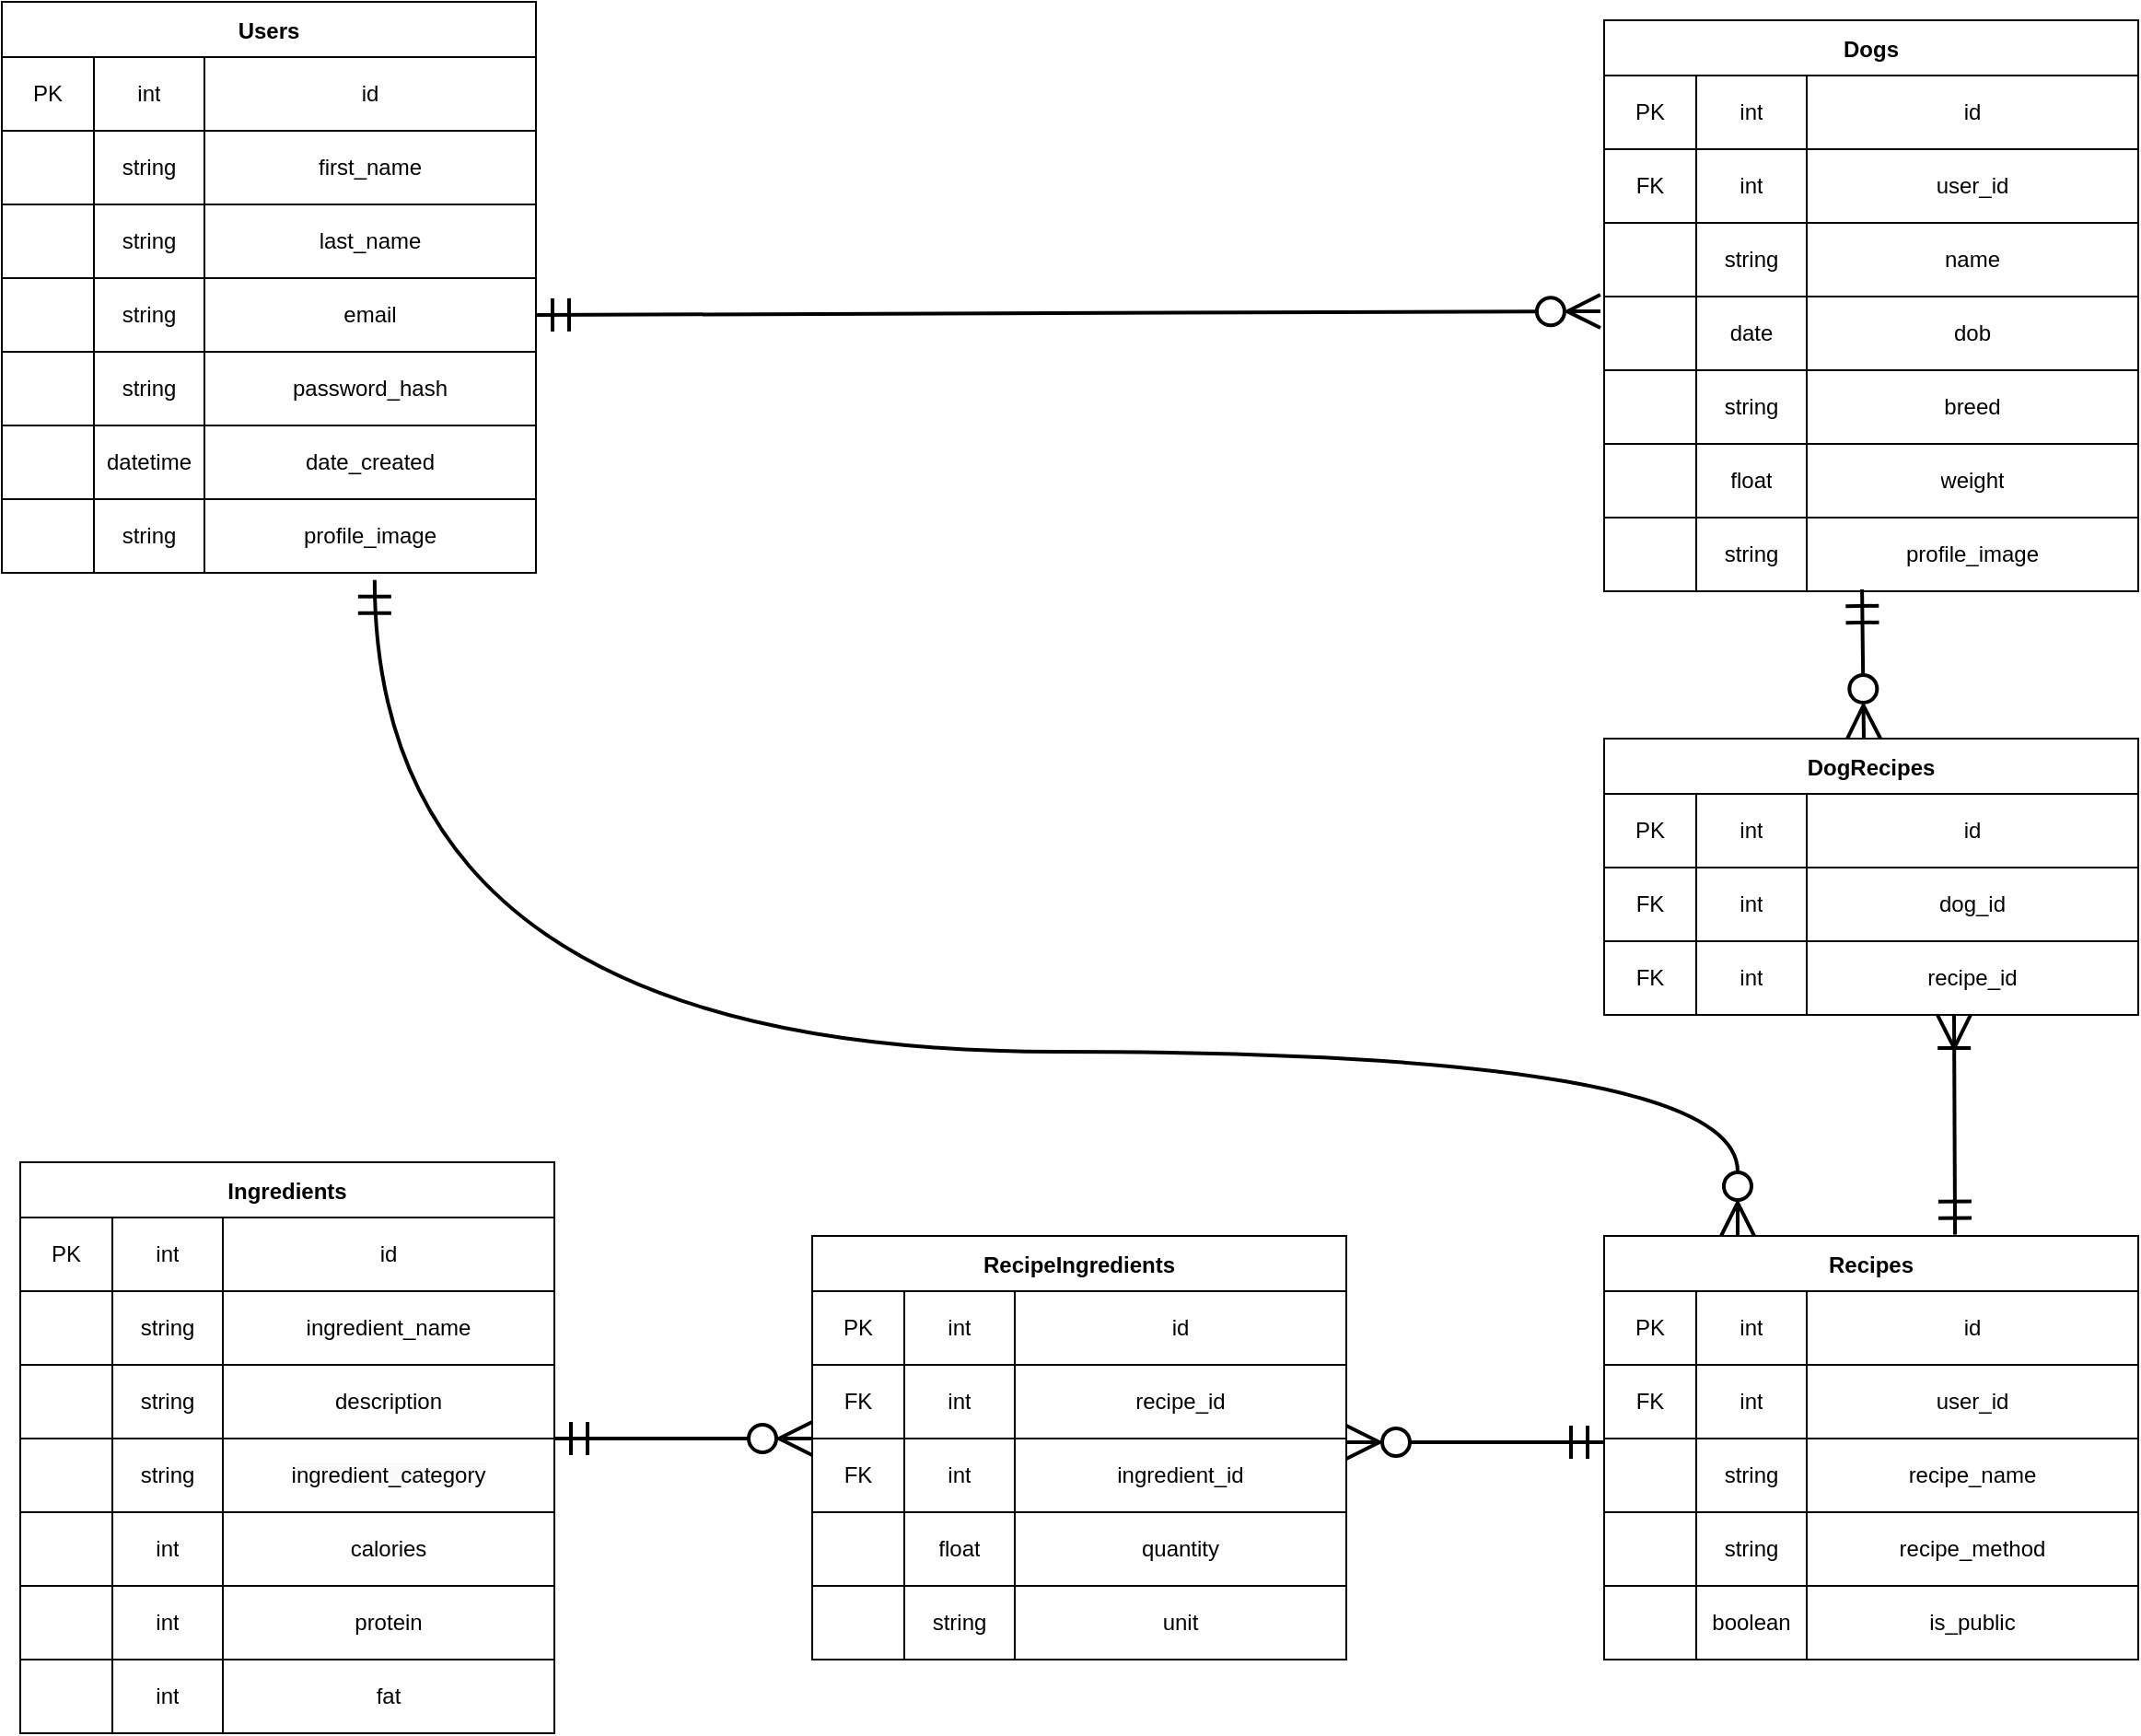 <mxfile scale="1" border="20">
    <diagram id="ZRlzHlPnW-8XgvD5kfTt" name="Page-1">
        <mxGraphModel dx="2817" dy="2120" grid="1" gridSize="10" guides="1" tooltips="1" connect="1" arrows="1" fold="1" page="1" pageScale="1" pageWidth="827" pageHeight="1169" background="#FFFFFF" math="0" shadow="0">
            <root>
                <mxCell id="0"/>
                <mxCell id="1" parent="0"/>
                <mxCell id="12" value="Users" style="shape=table;startSize=30;container=1;collapsible=0;childLayout=tableLayout;fontStyle=1;align=center;" vertex="1" parent="1">
                    <mxGeometry x="240" y="115" width="290" height="310" as="geometry"/>
                </mxCell>
                <mxCell id="13" value="" style="shape=tableRow;horizontal=0;startSize=0;swimlaneHead=0;swimlaneBody=0;top=0;left=0;bottom=0;right=0;collapsible=0;dropTarget=0;fillColor=none;points=[[0,0.5],[1,0.5]];portConstraint=eastwest;" vertex="1" parent="12">
                    <mxGeometry y="30" width="290" height="40" as="geometry"/>
                </mxCell>
                <mxCell id="14" value="PK" style="shape=partialRectangle;html=1;whiteSpace=wrap;connectable=0;fillColor=none;top=0;left=0;bottom=0;right=0;overflow=hidden;" vertex="1" parent="13">
                    <mxGeometry width="50" height="40" as="geometry">
                        <mxRectangle width="50" height="40" as="alternateBounds"/>
                    </mxGeometry>
                </mxCell>
                <mxCell id="15" value="int" style="shape=partialRectangle;html=1;whiteSpace=wrap;connectable=0;fillColor=none;top=0;left=0;bottom=0;right=0;overflow=hidden;" vertex="1" parent="13">
                    <mxGeometry x="50" width="60" height="40" as="geometry">
                        <mxRectangle width="60" height="40" as="alternateBounds"/>
                    </mxGeometry>
                </mxCell>
                <mxCell id="16" value="id" style="shape=partialRectangle;html=1;whiteSpace=wrap;connectable=0;fillColor=none;top=0;left=0;bottom=0;right=0;overflow=hidden;" vertex="1" parent="13">
                    <mxGeometry x="110" width="180" height="40" as="geometry">
                        <mxRectangle width="180" height="40" as="alternateBounds"/>
                    </mxGeometry>
                </mxCell>
                <mxCell id="17" value="" style="shape=tableRow;horizontal=0;startSize=0;swimlaneHead=0;swimlaneBody=0;top=0;left=0;bottom=0;right=0;collapsible=0;dropTarget=0;fillColor=none;points=[[0,0.5],[1,0.5]];portConstraint=eastwest;" vertex="1" parent="12">
                    <mxGeometry y="70" width="290" height="40" as="geometry"/>
                </mxCell>
                <mxCell id="18" value="" style="shape=partialRectangle;html=1;whiteSpace=wrap;connectable=0;fillColor=none;top=0;left=0;bottom=0;right=0;overflow=hidden;" vertex="1" parent="17">
                    <mxGeometry width="50" height="40" as="geometry">
                        <mxRectangle width="50" height="40" as="alternateBounds"/>
                    </mxGeometry>
                </mxCell>
                <mxCell id="19" value="string" style="shape=partialRectangle;html=1;whiteSpace=wrap;connectable=0;fillColor=none;top=0;left=0;bottom=0;right=0;overflow=hidden;" vertex="1" parent="17">
                    <mxGeometry x="50" width="60" height="40" as="geometry">
                        <mxRectangle width="60" height="40" as="alternateBounds"/>
                    </mxGeometry>
                </mxCell>
                <mxCell id="20" value="first_name" style="shape=partialRectangle;html=1;whiteSpace=wrap;connectable=0;fillColor=none;top=0;left=0;bottom=0;right=0;overflow=hidden;" vertex="1" parent="17">
                    <mxGeometry x="110" width="180" height="40" as="geometry">
                        <mxRectangle width="180" height="40" as="alternateBounds"/>
                    </mxGeometry>
                </mxCell>
                <mxCell id="21" value="" style="shape=tableRow;horizontal=0;startSize=0;swimlaneHead=0;swimlaneBody=0;top=0;left=0;bottom=0;right=0;collapsible=0;dropTarget=0;fillColor=none;points=[[0,0.5],[1,0.5]];portConstraint=eastwest;" vertex="1" parent="12">
                    <mxGeometry y="110" width="290" height="40" as="geometry"/>
                </mxCell>
                <mxCell id="22" value="" style="shape=partialRectangle;html=1;whiteSpace=wrap;connectable=0;fillColor=none;top=0;left=0;bottom=0;right=0;overflow=hidden;" vertex="1" parent="21">
                    <mxGeometry width="50" height="40" as="geometry">
                        <mxRectangle width="50" height="40" as="alternateBounds"/>
                    </mxGeometry>
                </mxCell>
                <mxCell id="23" value="string" style="shape=partialRectangle;html=1;whiteSpace=wrap;connectable=0;fillColor=none;top=0;left=0;bottom=0;right=0;overflow=hidden;" vertex="1" parent="21">
                    <mxGeometry x="50" width="60" height="40" as="geometry">
                        <mxRectangle width="60" height="40" as="alternateBounds"/>
                    </mxGeometry>
                </mxCell>
                <mxCell id="24" value="last_name" style="shape=partialRectangle;html=1;whiteSpace=wrap;connectable=0;fillColor=none;top=0;left=0;bottom=0;right=0;overflow=hidden;" vertex="1" parent="21">
                    <mxGeometry x="110" width="180" height="40" as="geometry">
                        <mxRectangle width="180" height="40" as="alternateBounds"/>
                    </mxGeometry>
                </mxCell>
                <mxCell id="25" style="shape=tableRow;horizontal=0;startSize=0;swimlaneHead=0;swimlaneBody=0;top=0;left=0;bottom=0;right=0;collapsible=0;dropTarget=0;fillColor=none;points=[[0,0.5],[1,0.5]];portConstraint=eastwest;" vertex="1" parent="12">
                    <mxGeometry y="150" width="290" height="40" as="geometry"/>
                </mxCell>
                <mxCell id="26" style="shape=partialRectangle;html=1;whiteSpace=wrap;connectable=0;fillColor=none;top=0;left=0;bottom=0;right=0;overflow=hidden;" vertex="1" parent="25">
                    <mxGeometry width="50" height="40" as="geometry">
                        <mxRectangle width="50" height="40" as="alternateBounds"/>
                    </mxGeometry>
                </mxCell>
                <mxCell id="27" value="string" style="shape=partialRectangle;html=1;whiteSpace=wrap;connectable=0;fillColor=none;top=0;left=0;bottom=0;right=0;overflow=hidden;" vertex="1" parent="25">
                    <mxGeometry x="50" width="60" height="40" as="geometry">
                        <mxRectangle width="60" height="40" as="alternateBounds"/>
                    </mxGeometry>
                </mxCell>
                <mxCell id="28" value="email" style="shape=partialRectangle;html=1;whiteSpace=wrap;connectable=0;fillColor=none;top=0;left=0;bottom=0;right=0;overflow=hidden;" vertex="1" parent="25">
                    <mxGeometry x="110" width="180" height="40" as="geometry">
                        <mxRectangle width="180" height="40" as="alternateBounds"/>
                    </mxGeometry>
                </mxCell>
                <mxCell id="29" style="shape=tableRow;horizontal=0;startSize=0;swimlaneHead=0;swimlaneBody=0;top=0;left=0;bottom=0;right=0;collapsible=0;dropTarget=0;fillColor=none;points=[[0,0.5],[1,0.5]];portConstraint=eastwest;" vertex="1" parent="12">
                    <mxGeometry y="190" width="290" height="40" as="geometry"/>
                </mxCell>
                <mxCell id="30" style="shape=partialRectangle;html=1;whiteSpace=wrap;connectable=0;fillColor=none;top=0;left=0;bottom=0;right=0;overflow=hidden;" vertex="1" parent="29">
                    <mxGeometry width="50" height="40" as="geometry">
                        <mxRectangle width="50" height="40" as="alternateBounds"/>
                    </mxGeometry>
                </mxCell>
                <mxCell id="31" value="string" style="shape=partialRectangle;html=1;whiteSpace=wrap;connectable=0;fillColor=none;top=0;left=0;bottom=0;right=0;overflow=hidden;" vertex="1" parent="29">
                    <mxGeometry x="50" width="60" height="40" as="geometry">
                        <mxRectangle width="60" height="40" as="alternateBounds"/>
                    </mxGeometry>
                </mxCell>
                <mxCell id="32" value="password_hash" style="shape=partialRectangle;html=1;whiteSpace=wrap;connectable=0;fillColor=none;top=0;left=0;bottom=0;right=0;overflow=hidden;" vertex="1" parent="29">
                    <mxGeometry x="110" width="180" height="40" as="geometry">
                        <mxRectangle width="180" height="40" as="alternateBounds"/>
                    </mxGeometry>
                </mxCell>
                <mxCell id="33" style="shape=tableRow;horizontal=0;startSize=0;swimlaneHead=0;swimlaneBody=0;top=0;left=0;bottom=0;right=0;collapsible=0;dropTarget=0;fillColor=none;points=[[0,0.5],[1,0.5]];portConstraint=eastwest;" vertex="1" parent="12">
                    <mxGeometry y="230" width="290" height="40" as="geometry"/>
                </mxCell>
                <mxCell id="34" style="shape=partialRectangle;html=1;whiteSpace=wrap;connectable=0;fillColor=none;top=0;left=0;bottom=0;right=0;overflow=hidden;" vertex="1" parent="33">
                    <mxGeometry width="50" height="40" as="geometry">
                        <mxRectangle width="50" height="40" as="alternateBounds"/>
                    </mxGeometry>
                </mxCell>
                <mxCell id="35" value="datetime" style="shape=partialRectangle;html=1;whiteSpace=wrap;connectable=0;fillColor=none;top=0;left=0;bottom=0;right=0;overflow=hidden;" vertex="1" parent="33">
                    <mxGeometry x="50" width="60" height="40" as="geometry">
                        <mxRectangle width="60" height="40" as="alternateBounds"/>
                    </mxGeometry>
                </mxCell>
                <mxCell id="36" value="date_created" style="shape=partialRectangle;html=1;whiteSpace=wrap;connectable=0;fillColor=none;top=0;left=0;bottom=0;right=0;overflow=hidden;" vertex="1" parent="33">
                    <mxGeometry x="110" width="180" height="40" as="geometry">
                        <mxRectangle width="180" height="40" as="alternateBounds"/>
                    </mxGeometry>
                </mxCell>
                <mxCell id="37" style="shape=tableRow;horizontal=0;startSize=0;swimlaneHead=0;swimlaneBody=0;top=0;left=0;bottom=0;right=0;collapsible=0;dropTarget=0;fillColor=none;points=[[0,0.5],[1,0.5]];portConstraint=eastwest;" vertex="1" parent="12">
                    <mxGeometry y="270" width="290" height="40" as="geometry"/>
                </mxCell>
                <mxCell id="38" style="shape=partialRectangle;html=1;whiteSpace=wrap;connectable=0;fillColor=none;top=0;left=0;bottom=0;right=0;overflow=hidden;" vertex="1" parent="37">
                    <mxGeometry width="50" height="40" as="geometry">
                        <mxRectangle width="50" height="40" as="alternateBounds"/>
                    </mxGeometry>
                </mxCell>
                <mxCell id="39" value="string" style="shape=partialRectangle;html=1;whiteSpace=wrap;connectable=0;fillColor=none;top=0;left=0;bottom=0;right=0;overflow=hidden;" vertex="1" parent="37">
                    <mxGeometry x="50" width="60" height="40" as="geometry">
                        <mxRectangle width="60" height="40" as="alternateBounds"/>
                    </mxGeometry>
                </mxCell>
                <mxCell id="40" value="profile_image" style="shape=partialRectangle;html=1;whiteSpace=wrap;connectable=0;fillColor=none;top=0;left=0;bottom=0;right=0;overflow=hidden;" vertex="1" parent="37">
                    <mxGeometry x="110" width="180" height="40" as="geometry">
                        <mxRectangle width="180" height="40" as="alternateBounds"/>
                    </mxGeometry>
                </mxCell>
                <mxCell id="41" value="Dogs" style="shape=table;startSize=30;container=1;collapsible=0;childLayout=tableLayout;fontStyle=1;align=center;" vertex="1" parent="1">
                    <mxGeometry x="1110" y="125" width="290" height="310" as="geometry"/>
                </mxCell>
                <mxCell id="42" value="" style="shape=tableRow;horizontal=0;startSize=0;swimlaneHead=0;swimlaneBody=0;top=0;left=0;bottom=0;right=0;collapsible=0;dropTarget=0;fillColor=none;points=[[0,0.5],[1,0.5]];portConstraint=eastwest;" vertex="1" parent="41">
                    <mxGeometry y="30" width="290" height="40" as="geometry"/>
                </mxCell>
                <mxCell id="43" value="PK" style="shape=partialRectangle;html=1;whiteSpace=wrap;connectable=0;fillColor=none;top=0;left=0;bottom=0;right=0;overflow=hidden;" vertex="1" parent="42">
                    <mxGeometry width="50" height="40" as="geometry">
                        <mxRectangle width="50" height="40" as="alternateBounds"/>
                    </mxGeometry>
                </mxCell>
                <mxCell id="44" value="int" style="shape=partialRectangle;html=1;whiteSpace=wrap;connectable=0;fillColor=none;top=0;left=0;bottom=0;right=0;overflow=hidden;" vertex="1" parent="42">
                    <mxGeometry x="50" width="60" height="40" as="geometry">
                        <mxRectangle width="60" height="40" as="alternateBounds"/>
                    </mxGeometry>
                </mxCell>
                <mxCell id="45" value="id" style="shape=partialRectangle;html=1;whiteSpace=wrap;connectable=0;fillColor=none;top=0;left=0;bottom=0;right=0;overflow=hidden;" vertex="1" parent="42">
                    <mxGeometry x="110" width="180" height="40" as="geometry">
                        <mxRectangle width="180" height="40" as="alternateBounds"/>
                    </mxGeometry>
                </mxCell>
                <mxCell id="46" value="" style="shape=tableRow;horizontal=0;startSize=0;swimlaneHead=0;swimlaneBody=0;top=0;left=0;bottom=0;right=0;collapsible=0;dropTarget=0;fillColor=none;points=[[0,0.5],[1,0.5]];portConstraint=eastwest;" vertex="1" parent="41">
                    <mxGeometry y="70" width="290" height="40" as="geometry"/>
                </mxCell>
                <mxCell id="47" value="FK" style="shape=partialRectangle;html=1;whiteSpace=wrap;connectable=0;fillColor=none;top=0;left=0;bottom=0;right=0;overflow=hidden;" vertex="1" parent="46">
                    <mxGeometry width="50" height="40" as="geometry">
                        <mxRectangle width="50" height="40" as="alternateBounds"/>
                    </mxGeometry>
                </mxCell>
                <mxCell id="48" value="int" style="shape=partialRectangle;html=1;whiteSpace=wrap;connectable=0;fillColor=none;top=0;left=0;bottom=0;right=0;overflow=hidden;" vertex="1" parent="46">
                    <mxGeometry x="50" width="60" height="40" as="geometry">
                        <mxRectangle width="60" height="40" as="alternateBounds"/>
                    </mxGeometry>
                </mxCell>
                <mxCell id="49" value="user_id" style="shape=partialRectangle;html=1;whiteSpace=wrap;connectable=0;fillColor=none;top=0;left=0;bottom=0;right=0;overflow=hidden;" vertex="1" parent="46">
                    <mxGeometry x="110" width="180" height="40" as="geometry">
                        <mxRectangle width="180" height="40" as="alternateBounds"/>
                    </mxGeometry>
                </mxCell>
                <mxCell id="50" value="" style="shape=tableRow;horizontal=0;startSize=0;swimlaneHead=0;swimlaneBody=0;top=0;left=0;bottom=0;right=0;collapsible=0;dropTarget=0;fillColor=none;points=[[0,0.5],[1,0.5]];portConstraint=eastwest;" vertex="1" parent="41">
                    <mxGeometry y="110" width="290" height="40" as="geometry"/>
                </mxCell>
                <mxCell id="51" value="" style="shape=partialRectangle;html=1;whiteSpace=wrap;connectable=0;fillColor=none;top=0;left=0;bottom=0;right=0;overflow=hidden;" vertex="1" parent="50">
                    <mxGeometry width="50" height="40" as="geometry">
                        <mxRectangle width="50" height="40" as="alternateBounds"/>
                    </mxGeometry>
                </mxCell>
                <mxCell id="52" value="string" style="shape=partialRectangle;html=1;whiteSpace=wrap;connectable=0;fillColor=none;top=0;left=0;bottom=0;right=0;overflow=hidden;" vertex="1" parent="50">
                    <mxGeometry x="50" width="60" height="40" as="geometry">
                        <mxRectangle width="60" height="40" as="alternateBounds"/>
                    </mxGeometry>
                </mxCell>
                <mxCell id="53" value="name" style="shape=partialRectangle;html=1;whiteSpace=wrap;connectable=0;fillColor=none;top=0;left=0;bottom=0;right=0;overflow=hidden;" vertex="1" parent="50">
                    <mxGeometry x="110" width="180" height="40" as="geometry">
                        <mxRectangle width="180" height="40" as="alternateBounds"/>
                    </mxGeometry>
                </mxCell>
                <mxCell id="54" style="shape=tableRow;horizontal=0;startSize=0;swimlaneHead=0;swimlaneBody=0;top=0;left=0;bottom=0;right=0;collapsible=0;dropTarget=0;fillColor=none;points=[[0,0.5],[1,0.5]];portConstraint=eastwest;" vertex="1" parent="41">
                    <mxGeometry y="150" width="290" height="40" as="geometry"/>
                </mxCell>
                <mxCell id="55" style="shape=partialRectangle;html=1;whiteSpace=wrap;connectable=0;fillColor=none;top=0;left=0;bottom=0;right=0;overflow=hidden;" vertex="1" parent="54">
                    <mxGeometry width="50" height="40" as="geometry">
                        <mxRectangle width="50" height="40" as="alternateBounds"/>
                    </mxGeometry>
                </mxCell>
                <mxCell id="56" value="date" style="shape=partialRectangle;html=1;whiteSpace=wrap;connectable=0;fillColor=none;top=0;left=0;bottom=0;right=0;overflow=hidden;" vertex="1" parent="54">
                    <mxGeometry x="50" width="60" height="40" as="geometry">
                        <mxRectangle width="60" height="40" as="alternateBounds"/>
                    </mxGeometry>
                </mxCell>
                <mxCell id="57" value="dob" style="shape=partialRectangle;html=1;whiteSpace=wrap;connectable=0;fillColor=none;top=0;left=0;bottom=0;right=0;overflow=hidden;" vertex="1" parent="54">
                    <mxGeometry x="110" width="180" height="40" as="geometry">
                        <mxRectangle width="180" height="40" as="alternateBounds"/>
                    </mxGeometry>
                </mxCell>
                <mxCell id="58" style="shape=tableRow;horizontal=0;startSize=0;swimlaneHead=0;swimlaneBody=0;top=0;left=0;bottom=0;right=0;collapsible=0;dropTarget=0;fillColor=none;points=[[0,0.5],[1,0.5]];portConstraint=eastwest;" vertex="1" parent="41">
                    <mxGeometry y="190" width="290" height="40" as="geometry"/>
                </mxCell>
                <mxCell id="59" style="shape=partialRectangle;html=1;whiteSpace=wrap;connectable=0;fillColor=none;top=0;left=0;bottom=0;right=0;overflow=hidden;" vertex="1" parent="58">
                    <mxGeometry width="50" height="40" as="geometry">
                        <mxRectangle width="50" height="40" as="alternateBounds"/>
                    </mxGeometry>
                </mxCell>
                <mxCell id="60" value="string" style="shape=partialRectangle;html=1;whiteSpace=wrap;connectable=0;fillColor=none;top=0;left=0;bottom=0;right=0;overflow=hidden;" vertex="1" parent="58">
                    <mxGeometry x="50" width="60" height="40" as="geometry">
                        <mxRectangle width="60" height="40" as="alternateBounds"/>
                    </mxGeometry>
                </mxCell>
                <mxCell id="61" value="breed" style="shape=partialRectangle;html=1;whiteSpace=wrap;connectable=0;fillColor=none;top=0;left=0;bottom=0;right=0;overflow=hidden;" vertex="1" parent="58">
                    <mxGeometry x="110" width="180" height="40" as="geometry">
                        <mxRectangle width="180" height="40" as="alternateBounds"/>
                    </mxGeometry>
                </mxCell>
                <mxCell id="62" style="shape=tableRow;horizontal=0;startSize=0;swimlaneHead=0;swimlaneBody=0;top=0;left=0;bottom=0;right=0;collapsible=0;dropTarget=0;fillColor=none;points=[[0,0.5],[1,0.5]];portConstraint=eastwest;" vertex="1" parent="41">
                    <mxGeometry y="230" width="290" height="40" as="geometry"/>
                </mxCell>
                <mxCell id="63" style="shape=partialRectangle;html=1;whiteSpace=wrap;connectable=0;fillColor=none;top=0;left=0;bottom=0;right=0;overflow=hidden;" vertex="1" parent="62">
                    <mxGeometry width="50" height="40" as="geometry">
                        <mxRectangle width="50" height="40" as="alternateBounds"/>
                    </mxGeometry>
                </mxCell>
                <mxCell id="64" value="float" style="shape=partialRectangle;html=1;whiteSpace=wrap;connectable=0;fillColor=none;top=0;left=0;bottom=0;right=0;overflow=hidden;" vertex="1" parent="62">
                    <mxGeometry x="50" width="60" height="40" as="geometry">
                        <mxRectangle width="60" height="40" as="alternateBounds"/>
                    </mxGeometry>
                </mxCell>
                <mxCell id="65" value="weight" style="shape=partialRectangle;html=1;whiteSpace=wrap;connectable=0;fillColor=none;top=0;left=0;bottom=0;right=0;overflow=hidden;" vertex="1" parent="62">
                    <mxGeometry x="110" width="180" height="40" as="geometry">
                        <mxRectangle width="180" height="40" as="alternateBounds"/>
                    </mxGeometry>
                </mxCell>
                <mxCell id="66" style="shape=tableRow;horizontal=0;startSize=0;swimlaneHead=0;swimlaneBody=0;top=0;left=0;bottom=0;right=0;collapsible=0;dropTarget=0;fillColor=none;points=[[0,0.5],[1,0.5]];portConstraint=eastwest;" vertex="1" parent="41">
                    <mxGeometry y="270" width="290" height="40" as="geometry"/>
                </mxCell>
                <mxCell id="67" style="shape=partialRectangle;html=1;whiteSpace=wrap;connectable=0;fillColor=none;top=0;left=0;bottom=0;right=0;overflow=hidden;" vertex="1" parent="66">
                    <mxGeometry width="50" height="40" as="geometry">
                        <mxRectangle width="50" height="40" as="alternateBounds"/>
                    </mxGeometry>
                </mxCell>
                <mxCell id="68" value="string" style="shape=partialRectangle;html=1;whiteSpace=wrap;connectable=0;fillColor=none;top=0;left=0;bottom=0;right=0;overflow=hidden;" vertex="1" parent="66">
                    <mxGeometry x="50" width="60" height="40" as="geometry">
                        <mxRectangle width="60" height="40" as="alternateBounds"/>
                    </mxGeometry>
                </mxCell>
                <mxCell id="69" value="profile_image" style="shape=partialRectangle;html=1;whiteSpace=wrap;connectable=0;fillColor=none;top=0;left=0;bottom=0;right=0;overflow=hidden;" vertex="1" parent="66">
                    <mxGeometry x="110" width="180" height="40" as="geometry">
                        <mxRectangle width="180" height="40" as="alternateBounds"/>
                    </mxGeometry>
                </mxCell>
                <mxCell id="71" value="DogRecipes" style="shape=table;startSize=30;container=1;collapsible=0;childLayout=tableLayout;fontStyle=1;align=center;" vertex="1" parent="1">
                    <mxGeometry x="1110" y="515" width="290" height="150" as="geometry"/>
                </mxCell>
                <mxCell id="72" value="" style="shape=tableRow;horizontal=0;startSize=0;swimlaneHead=0;swimlaneBody=0;top=0;left=0;bottom=0;right=0;collapsible=0;dropTarget=0;fillColor=none;points=[[0,0.5],[1,0.5]];portConstraint=eastwest;" vertex="1" parent="71">
                    <mxGeometry y="30" width="290" height="40" as="geometry"/>
                </mxCell>
                <mxCell id="73" value="PK" style="shape=partialRectangle;html=1;whiteSpace=wrap;connectable=0;fillColor=none;top=0;left=0;bottom=0;right=0;overflow=hidden;" vertex="1" parent="72">
                    <mxGeometry width="50" height="40" as="geometry">
                        <mxRectangle width="50" height="40" as="alternateBounds"/>
                    </mxGeometry>
                </mxCell>
                <mxCell id="74" value="int" style="shape=partialRectangle;html=1;whiteSpace=wrap;connectable=0;fillColor=none;top=0;left=0;bottom=0;right=0;overflow=hidden;" vertex="1" parent="72">
                    <mxGeometry x="50" width="60" height="40" as="geometry">
                        <mxRectangle width="60" height="40" as="alternateBounds"/>
                    </mxGeometry>
                </mxCell>
                <mxCell id="75" value="id" style="shape=partialRectangle;html=1;whiteSpace=wrap;connectable=0;fillColor=none;top=0;left=0;bottom=0;right=0;overflow=hidden;" vertex="1" parent="72">
                    <mxGeometry x="110" width="180" height="40" as="geometry">
                        <mxRectangle width="180" height="40" as="alternateBounds"/>
                    </mxGeometry>
                </mxCell>
                <mxCell id="76" value="" style="shape=tableRow;horizontal=0;startSize=0;swimlaneHead=0;swimlaneBody=0;top=0;left=0;bottom=0;right=0;collapsible=0;dropTarget=0;fillColor=none;points=[[0,0.5],[1,0.5]];portConstraint=eastwest;" vertex="1" parent="71">
                    <mxGeometry y="70" width="290" height="40" as="geometry"/>
                </mxCell>
                <mxCell id="77" value="FK" style="shape=partialRectangle;html=1;whiteSpace=wrap;connectable=0;fillColor=none;top=0;left=0;bottom=0;right=0;overflow=hidden;" vertex="1" parent="76">
                    <mxGeometry width="50" height="40" as="geometry">
                        <mxRectangle width="50" height="40" as="alternateBounds"/>
                    </mxGeometry>
                </mxCell>
                <mxCell id="78" value="int" style="shape=partialRectangle;html=1;whiteSpace=wrap;connectable=0;fillColor=none;top=0;left=0;bottom=0;right=0;overflow=hidden;" vertex="1" parent="76">
                    <mxGeometry x="50" width="60" height="40" as="geometry">
                        <mxRectangle width="60" height="40" as="alternateBounds"/>
                    </mxGeometry>
                </mxCell>
                <mxCell id="79" value="dog_id" style="shape=partialRectangle;html=1;whiteSpace=wrap;connectable=0;fillColor=none;top=0;left=0;bottom=0;right=0;overflow=hidden;" vertex="1" parent="76">
                    <mxGeometry x="110" width="180" height="40" as="geometry">
                        <mxRectangle width="180" height="40" as="alternateBounds"/>
                    </mxGeometry>
                </mxCell>
                <mxCell id="80" value="" style="shape=tableRow;horizontal=0;startSize=0;swimlaneHead=0;swimlaneBody=0;top=0;left=0;bottom=0;right=0;collapsible=0;dropTarget=0;fillColor=none;points=[[0,0.5],[1,0.5]];portConstraint=eastwest;" vertex="1" parent="71">
                    <mxGeometry y="110" width="290" height="40" as="geometry"/>
                </mxCell>
                <mxCell id="81" value="FK" style="shape=partialRectangle;html=1;whiteSpace=wrap;connectable=0;fillColor=none;top=0;left=0;bottom=0;right=0;overflow=hidden;" vertex="1" parent="80">
                    <mxGeometry width="50" height="40" as="geometry">
                        <mxRectangle width="50" height="40" as="alternateBounds"/>
                    </mxGeometry>
                </mxCell>
                <mxCell id="82" value="int" style="shape=partialRectangle;html=1;whiteSpace=wrap;connectable=0;fillColor=none;top=0;left=0;bottom=0;right=0;overflow=hidden;" vertex="1" parent="80">
                    <mxGeometry x="50" width="60" height="40" as="geometry">
                        <mxRectangle width="60" height="40" as="alternateBounds"/>
                    </mxGeometry>
                </mxCell>
                <mxCell id="83" value="recipe_id" style="shape=partialRectangle;html=1;whiteSpace=wrap;connectable=0;fillColor=none;top=0;left=0;bottom=0;right=0;overflow=hidden;" vertex="1" parent="80">
                    <mxGeometry x="110" width="180" height="40" as="geometry">
                        <mxRectangle width="180" height="40" as="alternateBounds"/>
                    </mxGeometry>
                </mxCell>
                <mxCell id="100" value="Recipes" style="shape=table;startSize=30;container=1;collapsible=0;childLayout=tableLayout;fontStyle=1;align=center;" vertex="1" parent="1">
                    <mxGeometry x="1110" y="785" width="290" height="230.0" as="geometry"/>
                </mxCell>
                <mxCell id="101" value="" style="shape=tableRow;horizontal=0;startSize=0;swimlaneHead=0;swimlaneBody=0;top=0;left=0;bottom=0;right=0;collapsible=0;dropTarget=0;fillColor=none;points=[[0,0.5],[1,0.5]];portConstraint=eastwest;" vertex="1" parent="100">
                    <mxGeometry y="30" width="290" height="40" as="geometry"/>
                </mxCell>
                <mxCell id="102" value="PK" style="shape=partialRectangle;html=1;whiteSpace=wrap;connectable=0;fillColor=none;top=0;left=0;bottom=0;right=0;overflow=hidden;" vertex="1" parent="101">
                    <mxGeometry width="50" height="40" as="geometry">
                        <mxRectangle width="50" height="40" as="alternateBounds"/>
                    </mxGeometry>
                </mxCell>
                <mxCell id="103" value="int" style="shape=partialRectangle;html=1;whiteSpace=wrap;connectable=0;fillColor=none;top=0;left=0;bottom=0;right=0;overflow=hidden;" vertex="1" parent="101">
                    <mxGeometry x="50" width="60" height="40" as="geometry">
                        <mxRectangle width="60" height="40" as="alternateBounds"/>
                    </mxGeometry>
                </mxCell>
                <mxCell id="104" value="id" style="shape=partialRectangle;html=1;whiteSpace=wrap;connectable=0;fillColor=none;top=0;left=0;bottom=0;right=0;overflow=hidden;" vertex="1" parent="101">
                    <mxGeometry x="110" width="180" height="40" as="geometry">
                        <mxRectangle width="180" height="40" as="alternateBounds"/>
                    </mxGeometry>
                </mxCell>
                <mxCell id="105" value="" style="shape=tableRow;horizontal=0;startSize=0;swimlaneHead=0;swimlaneBody=0;top=0;left=0;bottom=0;right=0;collapsible=0;dropTarget=0;fillColor=none;points=[[0,0.5],[1,0.5]];portConstraint=eastwest;" vertex="1" parent="100">
                    <mxGeometry y="70" width="290" height="40" as="geometry"/>
                </mxCell>
                <mxCell id="106" value="FK" style="shape=partialRectangle;html=1;whiteSpace=wrap;connectable=0;fillColor=none;top=0;left=0;bottom=0;right=0;overflow=hidden;" vertex="1" parent="105">
                    <mxGeometry width="50" height="40" as="geometry">
                        <mxRectangle width="50" height="40" as="alternateBounds"/>
                    </mxGeometry>
                </mxCell>
                <mxCell id="107" value="int" style="shape=partialRectangle;html=1;whiteSpace=wrap;connectable=0;fillColor=none;top=0;left=0;bottom=0;right=0;overflow=hidden;" vertex="1" parent="105">
                    <mxGeometry x="50" width="60" height="40" as="geometry">
                        <mxRectangle width="60" height="40" as="alternateBounds"/>
                    </mxGeometry>
                </mxCell>
                <mxCell id="108" value="user_id" style="shape=partialRectangle;html=1;whiteSpace=wrap;connectable=0;fillColor=none;top=0;left=0;bottom=0;right=0;overflow=hidden;" vertex="1" parent="105">
                    <mxGeometry x="110" width="180" height="40" as="geometry">
                        <mxRectangle width="180" height="40" as="alternateBounds"/>
                    </mxGeometry>
                </mxCell>
                <mxCell id="109" value="" style="shape=tableRow;horizontal=0;startSize=0;swimlaneHead=0;swimlaneBody=0;top=0;left=0;bottom=0;right=0;collapsible=0;dropTarget=0;fillColor=none;points=[[0,0.5],[1,0.5]];portConstraint=eastwest;" vertex="1" parent="100">
                    <mxGeometry y="110" width="290" height="40" as="geometry"/>
                </mxCell>
                <mxCell id="110" value="" style="shape=partialRectangle;html=1;whiteSpace=wrap;connectable=0;fillColor=none;top=0;left=0;bottom=0;right=0;overflow=hidden;" vertex="1" parent="109">
                    <mxGeometry width="50" height="40" as="geometry">
                        <mxRectangle width="50" height="40" as="alternateBounds"/>
                    </mxGeometry>
                </mxCell>
                <mxCell id="111" value="string" style="shape=partialRectangle;html=1;whiteSpace=wrap;connectable=0;fillColor=none;top=0;left=0;bottom=0;right=0;overflow=hidden;" vertex="1" parent="109">
                    <mxGeometry x="50" width="60" height="40" as="geometry">
                        <mxRectangle width="60" height="40" as="alternateBounds"/>
                    </mxGeometry>
                </mxCell>
                <mxCell id="112" value="recipe_name" style="shape=partialRectangle;html=1;whiteSpace=wrap;connectable=0;fillColor=none;top=0;left=0;bottom=0;right=0;overflow=hidden;" vertex="1" parent="109">
                    <mxGeometry x="110" width="180" height="40" as="geometry">
                        <mxRectangle width="180" height="40" as="alternateBounds"/>
                    </mxGeometry>
                </mxCell>
                <mxCell id="113" style="shape=tableRow;horizontal=0;startSize=0;swimlaneHead=0;swimlaneBody=0;top=0;left=0;bottom=0;right=0;collapsible=0;dropTarget=0;fillColor=none;points=[[0,0.5],[1,0.5]];portConstraint=eastwest;" vertex="1" parent="100">
                    <mxGeometry y="150" width="290" height="40" as="geometry"/>
                </mxCell>
                <mxCell id="114" style="shape=partialRectangle;html=1;whiteSpace=wrap;connectable=0;fillColor=none;top=0;left=0;bottom=0;right=0;overflow=hidden;" vertex="1" parent="113">
                    <mxGeometry width="50" height="40" as="geometry">
                        <mxRectangle width="50" height="40" as="alternateBounds"/>
                    </mxGeometry>
                </mxCell>
                <mxCell id="115" value="string" style="shape=partialRectangle;html=1;whiteSpace=wrap;connectable=0;fillColor=none;top=0;left=0;bottom=0;right=0;overflow=hidden;" vertex="1" parent="113">
                    <mxGeometry x="50" width="60" height="40" as="geometry">
                        <mxRectangle width="60" height="40" as="alternateBounds"/>
                    </mxGeometry>
                </mxCell>
                <mxCell id="116" value="recipe_method" style="shape=partialRectangle;html=1;whiteSpace=wrap;connectable=0;fillColor=none;top=0;left=0;bottom=0;right=0;overflow=hidden;" vertex="1" parent="113">
                    <mxGeometry x="110" width="180" height="40" as="geometry">
                        <mxRectangle width="180" height="40" as="alternateBounds"/>
                    </mxGeometry>
                </mxCell>
                <mxCell id="117" style="shape=tableRow;horizontal=0;startSize=0;swimlaneHead=0;swimlaneBody=0;top=0;left=0;bottom=0;right=0;collapsible=0;dropTarget=0;fillColor=none;points=[[0,0.5],[1,0.5]];portConstraint=eastwest;" vertex="1" parent="100">
                    <mxGeometry y="190" width="290" height="40" as="geometry"/>
                </mxCell>
                <mxCell id="118" style="shape=partialRectangle;html=1;whiteSpace=wrap;connectable=0;fillColor=none;top=0;left=0;bottom=0;right=0;overflow=hidden;" vertex="1" parent="117">
                    <mxGeometry width="50" height="40" as="geometry">
                        <mxRectangle width="50" height="40" as="alternateBounds"/>
                    </mxGeometry>
                </mxCell>
                <mxCell id="119" value="boolean" style="shape=partialRectangle;html=1;whiteSpace=wrap;connectable=0;fillColor=none;top=0;left=0;bottom=0;right=0;overflow=hidden;" vertex="1" parent="117">
                    <mxGeometry x="50" width="60" height="40" as="geometry">
                        <mxRectangle width="60" height="40" as="alternateBounds"/>
                    </mxGeometry>
                </mxCell>
                <mxCell id="120" value="is_public" style="shape=partialRectangle;html=1;whiteSpace=wrap;connectable=0;fillColor=none;top=0;left=0;bottom=0;right=0;overflow=hidden;" vertex="1" parent="117">
                    <mxGeometry x="110" width="180" height="40" as="geometry">
                        <mxRectangle width="180" height="40" as="alternateBounds"/>
                    </mxGeometry>
                </mxCell>
                <mxCell id="129" value="Ingredients" style="shape=table;startSize=30;container=1;collapsible=0;childLayout=tableLayout;fontStyle=1;align=center;" vertex="1" parent="1">
                    <mxGeometry x="250" y="745" width="290" height="310.0" as="geometry"/>
                </mxCell>
                <mxCell id="130" value="" style="shape=tableRow;horizontal=0;startSize=0;swimlaneHead=0;swimlaneBody=0;top=0;left=0;bottom=0;right=0;collapsible=0;dropTarget=0;fillColor=none;points=[[0,0.5],[1,0.5]];portConstraint=eastwest;" vertex="1" parent="129">
                    <mxGeometry y="30" width="290" height="40" as="geometry"/>
                </mxCell>
                <mxCell id="131" value="PK" style="shape=partialRectangle;html=1;whiteSpace=wrap;connectable=0;fillColor=none;top=0;left=0;bottom=0;right=0;overflow=hidden;" vertex="1" parent="130">
                    <mxGeometry width="50" height="40" as="geometry">
                        <mxRectangle width="50" height="40" as="alternateBounds"/>
                    </mxGeometry>
                </mxCell>
                <mxCell id="132" value="int" style="shape=partialRectangle;html=1;whiteSpace=wrap;connectable=0;fillColor=none;top=0;left=0;bottom=0;right=0;overflow=hidden;" vertex="1" parent="130">
                    <mxGeometry x="50" width="60" height="40" as="geometry">
                        <mxRectangle width="60" height="40" as="alternateBounds"/>
                    </mxGeometry>
                </mxCell>
                <mxCell id="133" value="id" style="shape=partialRectangle;html=1;whiteSpace=wrap;connectable=0;fillColor=none;top=0;left=0;bottom=0;right=0;overflow=hidden;" vertex="1" parent="130">
                    <mxGeometry x="110" width="180" height="40" as="geometry">
                        <mxRectangle width="180" height="40" as="alternateBounds"/>
                    </mxGeometry>
                </mxCell>
                <mxCell id="134" value="" style="shape=tableRow;horizontal=0;startSize=0;swimlaneHead=0;swimlaneBody=0;top=0;left=0;bottom=0;right=0;collapsible=0;dropTarget=0;fillColor=none;points=[[0,0.5],[1,0.5]];portConstraint=eastwest;" vertex="1" parent="129">
                    <mxGeometry y="70" width="290" height="40" as="geometry"/>
                </mxCell>
                <mxCell id="135" value="" style="shape=partialRectangle;html=1;whiteSpace=wrap;connectable=0;fillColor=none;top=0;left=0;bottom=0;right=0;overflow=hidden;" vertex="1" parent="134">
                    <mxGeometry width="50" height="40" as="geometry">
                        <mxRectangle width="50" height="40" as="alternateBounds"/>
                    </mxGeometry>
                </mxCell>
                <mxCell id="136" value="string" style="shape=partialRectangle;html=1;whiteSpace=wrap;connectable=0;fillColor=none;top=0;left=0;bottom=0;right=0;overflow=hidden;" vertex="1" parent="134">
                    <mxGeometry x="50" width="60" height="40" as="geometry">
                        <mxRectangle width="60" height="40" as="alternateBounds"/>
                    </mxGeometry>
                </mxCell>
                <mxCell id="137" value="ingredient_name" style="shape=partialRectangle;html=1;whiteSpace=wrap;connectable=0;fillColor=none;top=0;left=0;bottom=0;right=0;overflow=hidden;" vertex="1" parent="134">
                    <mxGeometry x="110" width="180" height="40" as="geometry">
                        <mxRectangle width="180" height="40" as="alternateBounds"/>
                    </mxGeometry>
                </mxCell>
                <mxCell id="154" style="shape=tableRow;horizontal=0;startSize=0;swimlaneHead=0;swimlaneBody=0;top=0;left=0;bottom=0;right=0;collapsible=0;dropTarget=0;fillColor=none;points=[[0,0.5],[1,0.5]];portConstraint=eastwest;" vertex="1" parent="129">
                    <mxGeometry y="110" width="290" height="40" as="geometry"/>
                </mxCell>
                <mxCell id="155" style="shape=partialRectangle;html=1;whiteSpace=wrap;connectable=0;fillColor=none;top=0;left=0;bottom=0;right=0;overflow=hidden;" vertex="1" parent="154">
                    <mxGeometry width="50" height="40" as="geometry">
                        <mxRectangle width="50" height="40" as="alternateBounds"/>
                    </mxGeometry>
                </mxCell>
                <mxCell id="156" value="string" style="shape=partialRectangle;html=1;whiteSpace=wrap;connectable=0;fillColor=none;top=0;left=0;bottom=0;right=0;overflow=hidden;" vertex="1" parent="154">
                    <mxGeometry x="50" width="60" height="40" as="geometry">
                        <mxRectangle width="60" height="40" as="alternateBounds"/>
                    </mxGeometry>
                </mxCell>
                <mxCell id="157" value="description" style="shape=partialRectangle;html=1;whiteSpace=wrap;connectable=0;fillColor=none;top=0;left=0;bottom=0;right=0;overflow=hidden;" vertex="1" parent="154">
                    <mxGeometry x="110" width="180" height="40" as="geometry">
                        <mxRectangle width="180" height="40" as="alternateBounds"/>
                    </mxGeometry>
                </mxCell>
                <mxCell id="138" value="" style="shape=tableRow;horizontal=0;startSize=0;swimlaneHead=0;swimlaneBody=0;top=0;left=0;bottom=0;right=0;collapsible=0;dropTarget=0;fillColor=none;points=[[0,0.5],[1,0.5]];portConstraint=eastwest;" vertex="1" parent="129">
                    <mxGeometry y="150" width="290" height="40" as="geometry"/>
                </mxCell>
                <mxCell id="139" value="" style="shape=partialRectangle;html=1;whiteSpace=wrap;connectable=0;fillColor=none;top=0;left=0;bottom=0;right=0;overflow=hidden;" vertex="1" parent="138">
                    <mxGeometry width="50" height="40" as="geometry">
                        <mxRectangle width="50" height="40" as="alternateBounds"/>
                    </mxGeometry>
                </mxCell>
                <mxCell id="140" value="string" style="shape=partialRectangle;html=1;whiteSpace=wrap;connectable=0;fillColor=none;top=0;left=0;bottom=0;right=0;overflow=hidden;" vertex="1" parent="138">
                    <mxGeometry x="50" width="60" height="40" as="geometry">
                        <mxRectangle width="60" height="40" as="alternateBounds"/>
                    </mxGeometry>
                </mxCell>
                <mxCell id="141" value="&lt;span style=&quot;color: rgb(0, 0, 0); font-family: Helvetica; font-size: 12px; font-style: normal; font-variant-ligatures: normal; font-variant-caps: normal; font-weight: 400; letter-spacing: normal; orphans: 2; text-align: center; text-indent: 0px; text-transform: none; widows: 2; word-spacing: 0px; -webkit-text-stroke-width: 0px; background-color: rgb(251, 251, 251); text-decoration-thickness: initial; text-decoration-style: initial; text-decoration-color: initial; float: none; display: inline !important;&quot;&gt;ingredient_category&lt;/span&gt;" style="shape=partialRectangle;html=1;whiteSpace=wrap;connectable=0;fillColor=none;top=0;left=0;bottom=0;right=0;overflow=hidden;" vertex="1" parent="138">
                    <mxGeometry x="110" width="180" height="40" as="geometry">
                        <mxRectangle width="180" height="40" as="alternateBounds"/>
                    </mxGeometry>
                </mxCell>
                <mxCell id="142" style="shape=tableRow;horizontal=0;startSize=0;swimlaneHead=0;swimlaneBody=0;top=0;left=0;bottom=0;right=0;collapsible=0;dropTarget=0;fillColor=none;points=[[0,0.5],[1,0.5]];portConstraint=eastwest;" vertex="1" parent="129">
                    <mxGeometry y="190" width="290" height="40" as="geometry"/>
                </mxCell>
                <mxCell id="143" style="shape=partialRectangle;html=1;whiteSpace=wrap;connectable=0;fillColor=none;top=0;left=0;bottom=0;right=0;overflow=hidden;" vertex="1" parent="142">
                    <mxGeometry width="50" height="40" as="geometry">
                        <mxRectangle width="50" height="40" as="alternateBounds"/>
                    </mxGeometry>
                </mxCell>
                <mxCell id="144" value="int" style="shape=partialRectangle;html=1;whiteSpace=wrap;connectable=0;fillColor=none;top=0;left=0;bottom=0;right=0;overflow=hidden;" vertex="1" parent="142">
                    <mxGeometry x="50" width="60" height="40" as="geometry">
                        <mxRectangle width="60" height="40" as="alternateBounds"/>
                    </mxGeometry>
                </mxCell>
                <mxCell id="145" value="calories" style="shape=partialRectangle;html=1;whiteSpace=wrap;connectable=0;fillColor=none;top=0;left=0;bottom=0;right=0;overflow=hidden;" vertex="1" parent="142">
                    <mxGeometry x="110" width="180" height="40" as="geometry">
                        <mxRectangle width="180" height="40" as="alternateBounds"/>
                    </mxGeometry>
                </mxCell>
                <mxCell id="146" style="shape=tableRow;horizontal=0;startSize=0;swimlaneHead=0;swimlaneBody=0;top=0;left=0;bottom=0;right=0;collapsible=0;dropTarget=0;fillColor=none;points=[[0,0.5],[1,0.5]];portConstraint=eastwest;" vertex="1" parent="129">
                    <mxGeometry y="230" width="290" height="40" as="geometry"/>
                </mxCell>
                <mxCell id="147" style="shape=partialRectangle;html=1;whiteSpace=wrap;connectable=0;fillColor=none;top=0;left=0;bottom=0;right=0;overflow=hidden;" vertex="1" parent="146">
                    <mxGeometry width="50" height="40" as="geometry">
                        <mxRectangle width="50" height="40" as="alternateBounds"/>
                    </mxGeometry>
                </mxCell>
                <mxCell id="148" value="int" style="shape=partialRectangle;html=1;whiteSpace=wrap;connectable=0;fillColor=none;top=0;left=0;bottom=0;right=0;overflow=hidden;" vertex="1" parent="146">
                    <mxGeometry x="50" width="60" height="40" as="geometry">
                        <mxRectangle width="60" height="40" as="alternateBounds"/>
                    </mxGeometry>
                </mxCell>
                <mxCell id="149" value="protein" style="shape=partialRectangle;html=1;whiteSpace=wrap;connectable=0;fillColor=none;top=0;left=0;bottom=0;right=0;overflow=hidden;" vertex="1" parent="146">
                    <mxGeometry x="110" width="180" height="40" as="geometry">
                        <mxRectangle width="180" height="40" as="alternateBounds"/>
                    </mxGeometry>
                </mxCell>
                <mxCell id="150" style="shape=tableRow;horizontal=0;startSize=0;swimlaneHead=0;swimlaneBody=0;top=0;left=0;bottom=0;right=0;collapsible=0;dropTarget=0;fillColor=none;points=[[0,0.5],[1,0.5]];portConstraint=eastwest;" vertex="1" parent="129">
                    <mxGeometry y="270" width="290" height="40" as="geometry"/>
                </mxCell>
                <mxCell id="151" style="shape=partialRectangle;html=1;whiteSpace=wrap;connectable=0;fillColor=none;top=0;left=0;bottom=0;right=0;overflow=hidden;" vertex="1" parent="150">
                    <mxGeometry width="50" height="40" as="geometry">
                        <mxRectangle width="50" height="40" as="alternateBounds"/>
                    </mxGeometry>
                </mxCell>
                <mxCell id="152" value="int" style="shape=partialRectangle;html=1;whiteSpace=wrap;connectable=0;fillColor=none;top=0;left=0;bottom=0;right=0;overflow=hidden;" vertex="1" parent="150">
                    <mxGeometry x="50" width="60" height="40" as="geometry">
                        <mxRectangle width="60" height="40" as="alternateBounds"/>
                    </mxGeometry>
                </mxCell>
                <mxCell id="153" value="fat" style="shape=partialRectangle;html=1;whiteSpace=wrap;connectable=0;fillColor=none;top=0;left=0;bottom=0;right=0;overflow=hidden;" vertex="1" parent="150">
                    <mxGeometry x="110" width="180" height="40" as="geometry">
                        <mxRectangle width="180" height="40" as="alternateBounds"/>
                    </mxGeometry>
                </mxCell>
                <mxCell id="158" value="RecipeIngredients" style="shape=table;startSize=30;container=1;collapsible=0;childLayout=tableLayout;fontStyle=1;align=center;" vertex="1" parent="1">
                    <mxGeometry x="680" y="785" width="290" height="230.0" as="geometry"/>
                </mxCell>
                <mxCell id="159" value="" style="shape=tableRow;horizontal=0;startSize=0;swimlaneHead=0;swimlaneBody=0;top=0;left=0;bottom=0;right=0;collapsible=0;dropTarget=0;fillColor=none;points=[[0,0.5],[1,0.5]];portConstraint=eastwest;" vertex="1" parent="158">
                    <mxGeometry y="30" width="290" height="40" as="geometry"/>
                </mxCell>
                <mxCell id="160" value="PK" style="shape=partialRectangle;html=1;whiteSpace=wrap;connectable=0;fillColor=none;top=0;left=0;bottom=0;right=0;overflow=hidden;" vertex="1" parent="159">
                    <mxGeometry width="50" height="40" as="geometry">
                        <mxRectangle width="50" height="40" as="alternateBounds"/>
                    </mxGeometry>
                </mxCell>
                <mxCell id="161" value="int" style="shape=partialRectangle;html=1;whiteSpace=wrap;connectable=0;fillColor=none;top=0;left=0;bottom=0;right=0;overflow=hidden;" vertex="1" parent="159">
                    <mxGeometry x="50" width="60" height="40" as="geometry">
                        <mxRectangle width="60" height="40" as="alternateBounds"/>
                    </mxGeometry>
                </mxCell>
                <mxCell id="162" value="id" style="shape=partialRectangle;html=1;whiteSpace=wrap;connectable=0;fillColor=none;top=0;left=0;bottom=0;right=0;overflow=hidden;" vertex="1" parent="159">
                    <mxGeometry x="110" width="180" height="40" as="geometry">
                        <mxRectangle width="180" height="40" as="alternateBounds"/>
                    </mxGeometry>
                </mxCell>
                <mxCell id="163" value="" style="shape=tableRow;horizontal=0;startSize=0;swimlaneHead=0;swimlaneBody=0;top=0;left=0;bottom=0;right=0;collapsible=0;dropTarget=0;fillColor=none;points=[[0,0.5],[1,0.5]];portConstraint=eastwest;" vertex="1" parent="158">
                    <mxGeometry y="70" width="290" height="40" as="geometry"/>
                </mxCell>
                <mxCell id="164" value="FK" style="shape=partialRectangle;html=1;whiteSpace=wrap;connectable=0;fillColor=none;top=0;left=0;bottom=0;right=0;overflow=hidden;" vertex="1" parent="163">
                    <mxGeometry width="50" height="40" as="geometry">
                        <mxRectangle width="50" height="40" as="alternateBounds"/>
                    </mxGeometry>
                </mxCell>
                <mxCell id="165" value="int" style="shape=partialRectangle;html=1;whiteSpace=wrap;connectable=0;fillColor=none;top=0;left=0;bottom=0;right=0;overflow=hidden;" vertex="1" parent="163">
                    <mxGeometry x="50" width="60" height="40" as="geometry">
                        <mxRectangle width="60" height="40" as="alternateBounds"/>
                    </mxGeometry>
                </mxCell>
                <mxCell id="166" value="recipe_id" style="shape=partialRectangle;html=1;whiteSpace=wrap;connectable=0;fillColor=none;top=0;left=0;bottom=0;right=0;overflow=hidden;" vertex="1" parent="163">
                    <mxGeometry x="110" width="180" height="40" as="geometry">
                        <mxRectangle width="180" height="40" as="alternateBounds"/>
                    </mxGeometry>
                </mxCell>
                <mxCell id="167" value="" style="shape=tableRow;horizontal=0;startSize=0;swimlaneHead=0;swimlaneBody=0;top=0;left=0;bottom=0;right=0;collapsible=0;dropTarget=0;fillColor=none;points=[[0,0.5],[1,0.5]];portConstraint=eastwest;" vertex="1" parent="158">
                    <mxGeometry y="110" width="290" height="40" as="geometry"/>
                </mxCell>
                <mxCell id="168" value="FK" style="shape=partialRectangle;html=1;whiteSpace=wrap;connectable=0;fillColor=none;top=0;left=0;bottom=0;right=0;overflow=hidden;" vertex="1" parent="167">
                    <mxGeometry width="50" height="40" as="geometry">
                        <mxRectangle width="50" height="40" as="alternateBounds"/>
                    </mxGeometry>
                </mxCell>
                <mxCell id="169" value="int" style="shape=partialRectangle;html=1;whiteSpace=wrap;connectable=0;fillColor=none;top=0;left=0;bottom=0;right=0;overflow=hidden;" vertex="1" parent="167">
                    <mxGeometry x="50" width="60" height="40" as="geometry">
                        <mxRectangle width="60" height="40" as="alternateBounds"/>
                    </mxGeometry>
                </mxCell>
                <mxCell id="170" value="ingredient_id" style="shape=partialRectangle;html=1;whiteSpace=wrap;connectable=0;fillColor=none;top=0;left=0;bottom=0;right=0;overflow=hidden;" vertex="1" parent="167">
                    <mxGeometry x="110" width="180" height="40" as="geometry">
                        <mxRectangle width="180" height="40" as="alternateBounds"/>
                    </mxGeometry>
                </mxCell>
                <mxCell id="171" style="shape=tableRow;horizontal=0;startSize=0;swimlaneHead=0;swimlaneBody=0;top=0;left=0;bottom=0;right=0;collapsible=0;dropTarget=0;fillColor=none;points=[[0,0.5],[1,0.5]];portConstraint=eastwest;" vertex="1" parent="158">
                    <mxGeometry y="150" width="290" height="40" as="geometry"/>
                </mxCell>
                <mxCell id="172" style="shape=partialRectangle;html=1;whiteSpace=wrap;connectable=0;fillColor=none;top=0;left=0;bottom=0;right=0;overflow=hidden;" vertex="1" parent="171">
                    <mxGeometry width="50" height="40" as="geometry">
                        <mxRectangle width="50" height="40" as="alternateBounds"/>
                    </mxGeometry>
                </mxCell>
                <mxCell id="173" value="float" style="shape=partialRectangle;html=1;whiteSpace=wrap;connectable=0;fillColor=none;top=0;left=0;bottom=0;right=0;overflow=hidden;" vertex="1" parent="171">
                    <mxGeometry x="50" width="60" height="40" as="geometry">
                        <mxRectangle width="60" height="40" as="alternateBounds"/>
                    </mxGeometry>
                </mxCell>
                <mxCell id="174" value="quantity" style="shape=partialRectangle;html=1;whiteSpace=wrap;connectable=0;fillColor=none;top=0;left=0;bottom=0;right=0;overflow=hidden;" vertex="1" parent="171">
                    <mxGeometry x="110" width="180" height="40" as="geometry">
                        <mxRectangle width="180" height="40" as="alternateBounds"/>
                    </mxGeometry>
                </mxCell>
                <mxCell id="175" style="shape=tableRow;horizontal=0;startSize=0;swimlaneHead=0;swimlaneBody=0;top=0;left=0;bottom=0;right=0;collapsible=0;dropTarget=0;fillColor=none;points=[[0,0.5],[1,0.5]];portConstraint=eastwest;" vertex="1" parent="158">
                    <mxGeometry y="190" width="290" height="40" as="geometry"/>
                </mxCell>
                <mxCell id="176" style="shape=partialRectangle;html=1;whiteSpace=wrap;connectable=0;fillColor=none;top=0;left=0;bottom=0;right=0;overflow=hidden;" vertex="1" parent="175">
                    <mxGeometry width="50" height="40" as="geometry">
                        <mxRectangle width="50" height="40" as="alternateBounds"/>
                    </mxGeometry>
                </mxCell>
                <mxCell id="177" value="string" style="shape=partialRectangle;html=1;whiteSpace=wrap;connectable=0;fillColor=none;top=0;left=0;bottom=0;right=0;overflow=hidden;" vertex="1" parent="175">
                    <mxGeometry x="50" width="60" height="40" as="geometry">
                        <mxRectangle width="60" height="40" as="alternateBounds"/>
                    </mxGeometry>
                </mxCell>
                <mxCell id="178" value="unit" style="shape=partialRectangle;html=1;whiteSpace=wrap;connectable=0;fillColor=none;top=0;left=0;bottom=0;right=0;overflow=hidden;" vertex="1" parent="175">
                    <mxGeometry x="110" width="180" height="40" as="geometry">
                        <mxRectangle width="180" height="40" as="alternateBounds"/>
                    </mxGeometry>
                </mxCell>
                <mxCell id="179" value="" style="endArrow=ERzeroToMany;startArrow=ERmandOne;html=1;exitX=1;exitY=0.5;exitDx=0;exitDy=0;entryX=-0.007;entryY=0.2;entryDx=0;entryDy=0;entryPerimeter=0;startFill=0;endFill=0;strokeWidth=2;strokeColor=default;endSize=15;startSize=15;sourcePerimeterSpacing=15;targetPerimeterSpacing=15;rounded=1;" edge="1" parent="1" source="25" target="54">
                    <mxGeometry width="50" height="50" relative="1" as="geometry">
                        <mxPoint x="1020" y="715" as="sourcePoint"/>
                        <mxPoint x="1070" y="665" as="targetPoint"/>
                    </mxGeometry>
                </mxCell>
                <mxCell id="180" value="" style="endArrow=ERzeroToMany;startArrow=ERmandOne;html=1;exitX=0.698;exitY=1.096;exitDx=0;exitDy=0;entryX=0.25;entryY=0;entryDx=0;entryDy=0;startFill=0;endFill=0;strokeWidth=2;strokeColor=default;endSize=15;startSize=15;sourcePerimeterSpacing=15;targetPerimeterSpacing=15;rounded=1;edgeStyle=orthogonalEdgeStyle;curved=1;exitPerimeter=0;" edge="1" parent="1" source="37" target="100">
                    <mxGeometry width="50" height="50" relative="1" as="geometry">
                        <mxPoint x="530" y="327" as="sourcePoint"/>
                        <mxPoint x="1107.97" y="325.0" as="targetPoint"/>
                        <Array as="points">
                            <mxPoint x="442" y="685"/>
                            <mxPoint x="1183" y="685"/>
                        </Array>
                    </mxGeometry>
                </mxCell>
                <mxCell id="181" value="" style="endArrow=ERmandOne;startArrow=ERzeroToMany;html=1;exitX=1;exitY=0.5;exitDx=0;exitDy=0;startFill=0;endFill=0;strokeWidth=2;strokeColor=default;endSize=15;startSize=15;sourcePerimeterSpacing=15;targetPerimeterSpacing=15;rounded=1;" edge="1" parent="1">
                    <mxGeometry width="50" height="50" relative="1" as="geometry">
                        <mxPoint x="970" y="897" as="sourcePoint"/>
                        <mxPoint x="1110" y="897" as="targetPoint"/>
                    </mxGeometry>
                </mxCell>
                <mxCell id="182" value="" style="endArrow=ERzeroToMany;startArrow=ERmandOne;html=1;exitX=1;exitY=0.5;exitDx=0;exitDy=0;startFill=0;endFill=0;strokeWidth=2;strokeColor=default;endSize=15;startSize=15;sourcePerimeterSpacing=15;targetPerimeterSpacing=15;rounded=1;" edge="1" parent="1">
                    <mxGeometry width="50" height="50" relative="1" as="geometry">
                        <mxPoint x="540" y="895" as="sourcePoint"/>
                        <mxPoint x="680" y="895" as="targetPoint"/>
                    </mxGeometry>
                </mxCell>
                <mxCell id="183" value="" style="endArrow=ERzeroToMany;startArrow=ERmandOne;html=1;exitX=0.376;exitY=0.975;exitDx=0;exitDy=0;startFill=0;endFill=0;strokeWidth=2;strokeColor=default;endSize=15;startSize=15;sourcePerimeterSpacing=15;targetPerimeterSpacing=15;rounded=1;exitPerimeter=0;" edge="1" parent="1">
                    <mxGeometry width="50" height="50" relative="1" as="geometry">
                        <mxPoint x="1250.04" y="434.0" as="sourcePoint"/>
                        <mxPoint x="1251" y="515" as="targetPoint"/>
                    </mxGeometry>
                </mxCell>
                <mxCell id="184" value="" style="endArrow=ERmandOne;startArrow=ERoneToMany;html=1;exitX=0.376;exitY=0.975;exitDx=0;exitDy=0;startFill=0;endFill=0;strokeWidth=2;strokeColor=default;endSize=15;startSize=15;sourcePerimeterSpacing=15;targetPerimeterSpacing=15;rounded=1;exitPerimeter=0;entryX=0.657;entryY=-0.003;entryDx=0;entryDy=0;entryPerimeter=0;" edge="1" parent="1" target="100">
                    <mxGeometry width="50" height="50" relative="1" as="geometry">
                        <mxPoint x="1300" y="665.0" as="sourcePoint"/>
                        <mxPoint x="1300.96" y="746" as="targetPoint"/>
                    </mxGeometry>
                </mxCell>
            </root>
        </mxGraphModel>
    </diagram>
</mxfile>